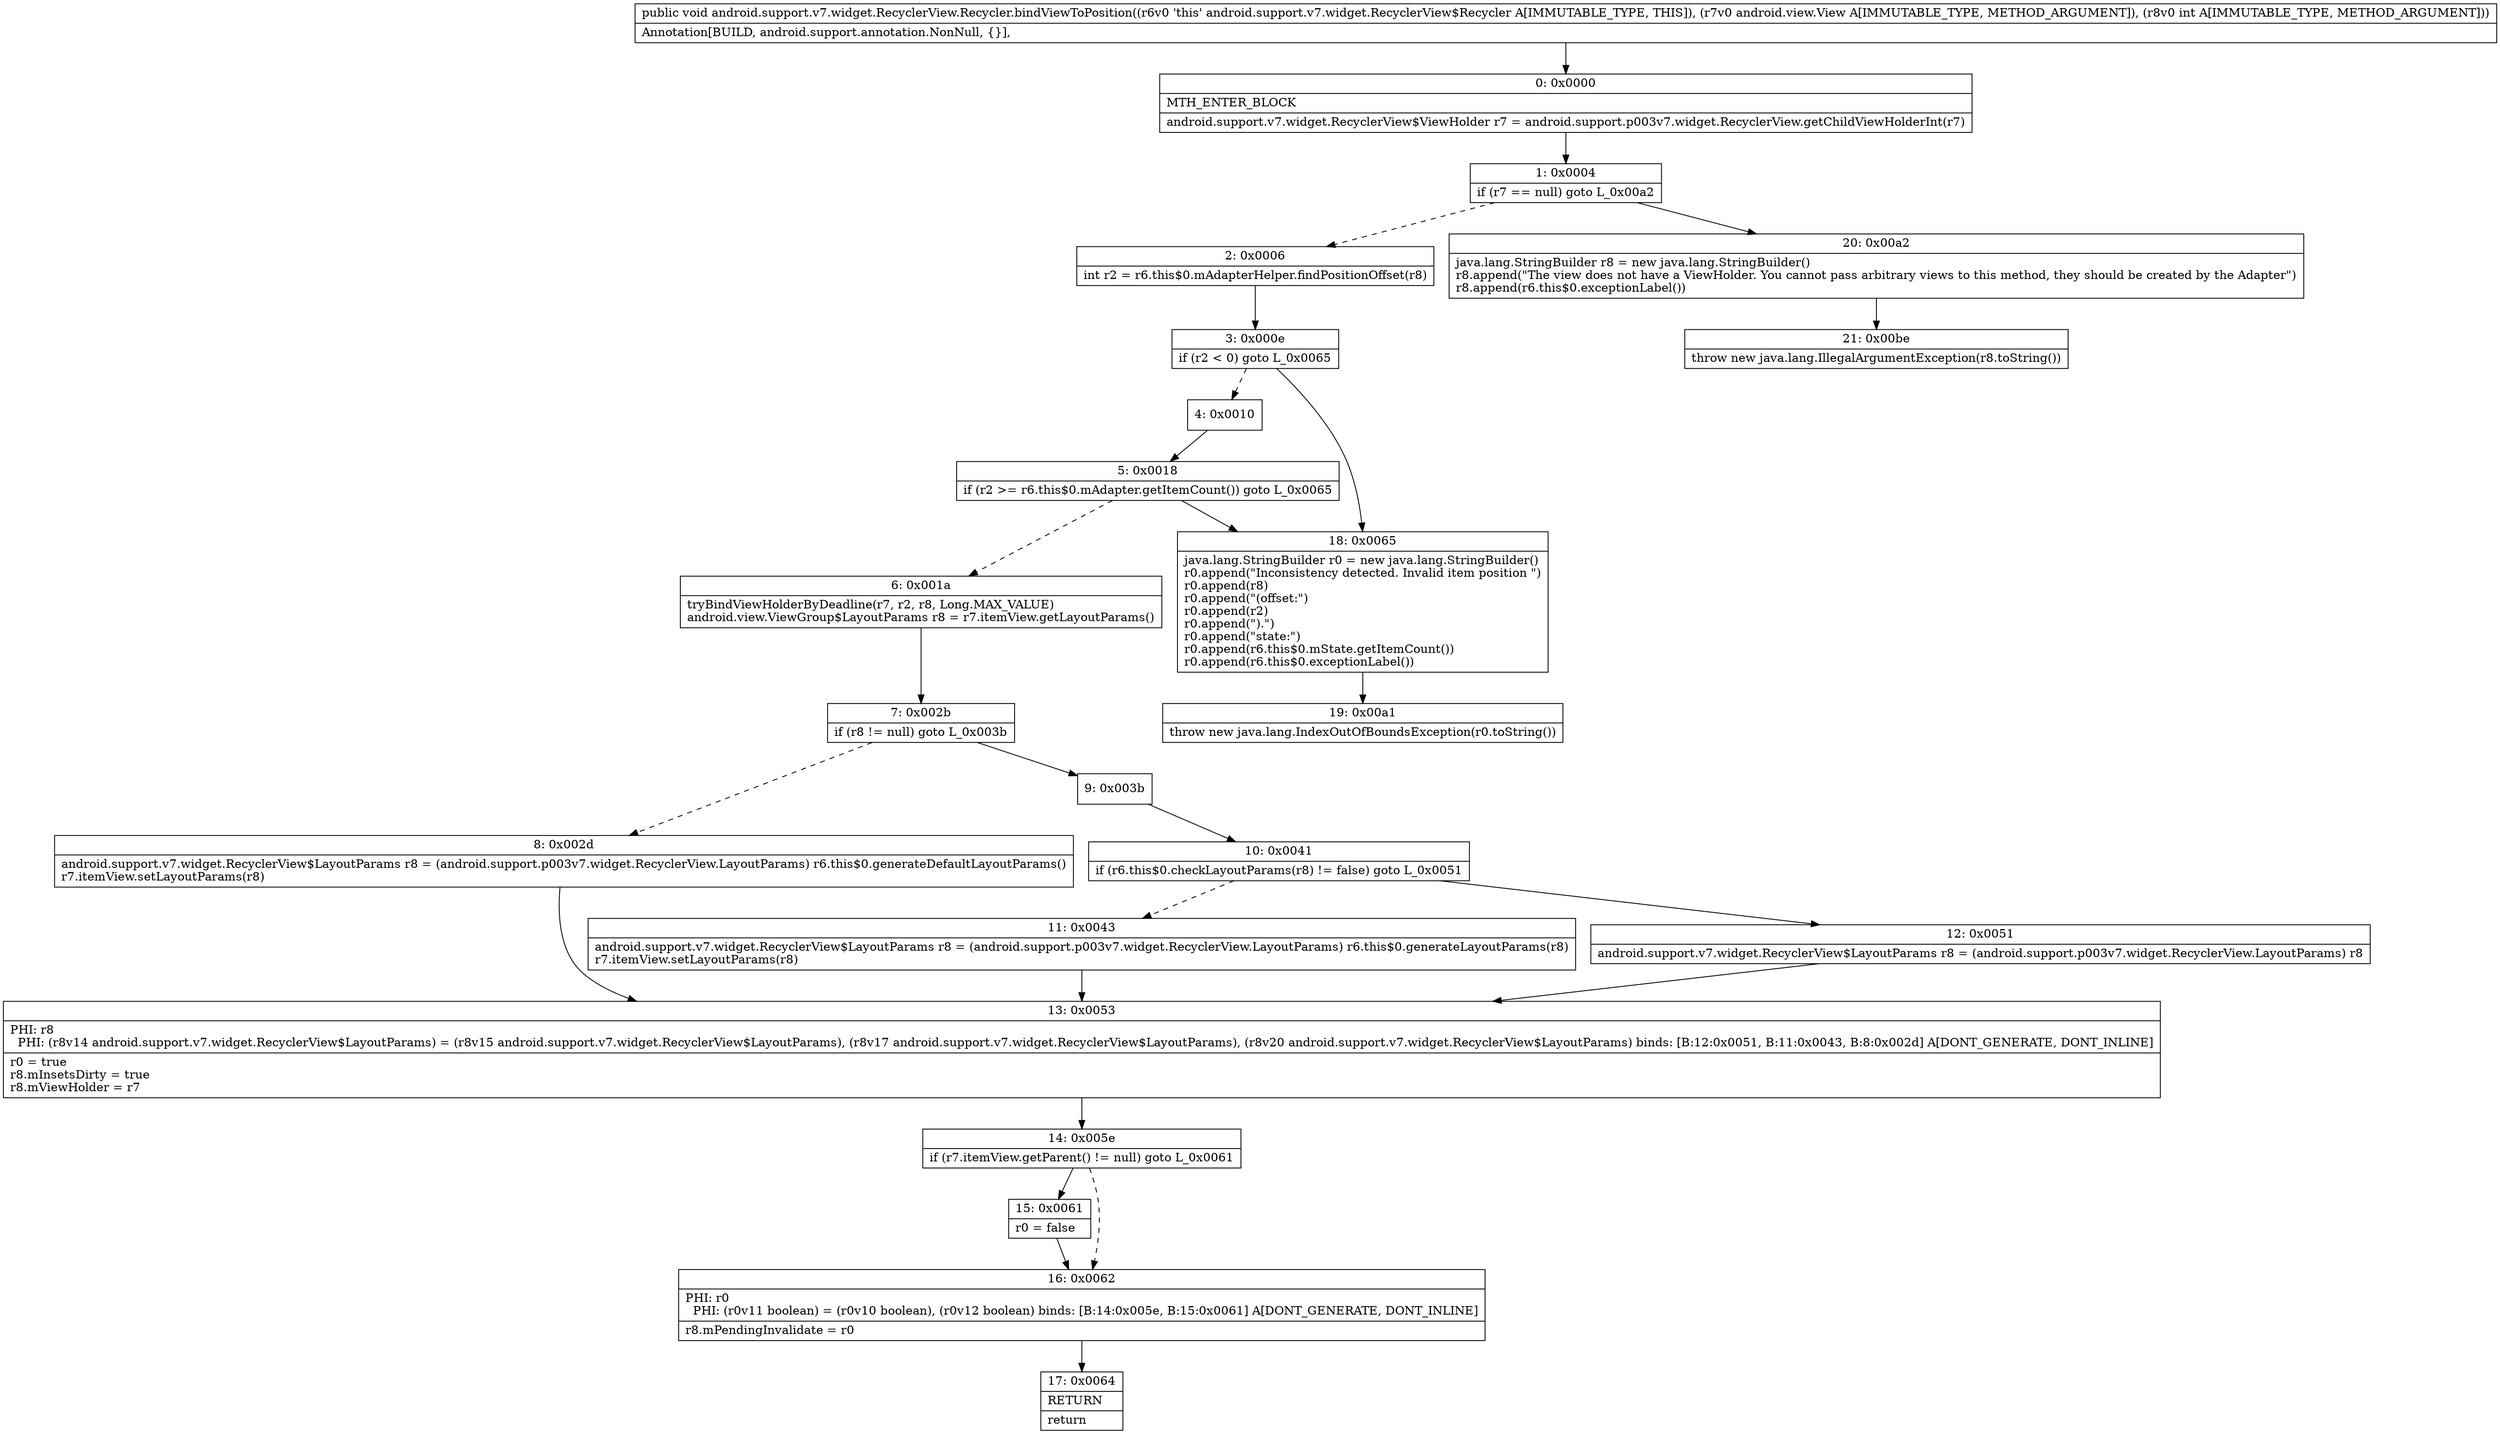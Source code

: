 digraph "CFG forandroid.support.v7.widget.RecyclerView.Recycler.bindViewToPosition(Landroid\/view\/View;I)V" {
Node_0 [shape=record,label="{0\:\ 0x0000|MTH_ENTER_BLOCK\l|android.support.v7.widget.RecyclerView$ViewHolder r7 = android.support.p003v7.widget.RecyclerView.getChildViewHolderInt(r7)\l}"];
Node_1 [shape=record,label="{1\:\ 0x0004|if (r7 == null) goto L_0x00a2\l}"];
Node_2 [shape=record,label="{2\:\ 0x0006|int r2 = r6.this$0.mAdapterHelper.findPositionOffset(r8)\l}"];
Node_3 [shape=record,label="{3\:\ 0x000e|if (r2 \< 0) goto L_0x0065\l}"];
Node_4 [shape=record,label="{4\:\ 0x0010}"];
Node_5 [shape=record,label="{5\:\ 0x0018|if (r2 \>= r6.this$0.mAdapter.getItemCount()) goto L_0x0065\l}"];
Node_6 [shape=record,label="{6\:\ 0x001a|tryBindViewHolderByDeadline(r7, r2, r8, Long.MAX_VALUE)\landroid.view.ViewGroup$LayoutParams r8 = r7.itemView.getLayoutParams()\l}"];
Node_7 [shape=record,label="{7\:\ 0x002b|if (r8 != null) goto L_0x003b\l}"];
Node_8 [shape=record,label="{8\:\ 0x002d|android.support.v7.widget.RecyclerView$LayoutParams r8 = (android.support.p003v7.widget.RecyclerView.LayoutParams) r6.this$0.generateDefaultLayoutParams()\lr7.itemView.setLayoutParams(r8)\l}"];
Node_9 [shape=record,label="{9\:\ 0x003b}"];
Node_10 [shape=record,label="{10\:\ 0x0041|if (r6.this$0.checkLayoutParams(r8) != false) goto L_0x0051\l}"];
Node_11 [shape=record,label="{11\:\ 0x0043|android.support.v7.widget.RecyclerView$LayoutParams r8 = (android.support.p003v7.widget.RecyclerView.LayoutParams) r6.this$0.generateLayoutParams(r8)\lr7.itemView.setLayoutParams(r8)\l}"];
Node_12 [shape=record,label="{12\:\ 0x0051|android.support.v7.widget.RecyclerView$LayoutParams r8 = (android.support.p003v7.widget.RecyclerView.LayoutParams) r8\l}"];
Node_13 [shape=record,label="{13\:\ 0x0053|PHI: r8 \l  PHI: (r8v14 android.support.v7.widget.RecyclerView$LayoutParams) = (r8v15 android.support.v7.widget.RecyclerView$LayoutParams), (r8v17 android.support.v7.widget.RecyclerView$LayoutParams), (r8v20 android.support.v7.widget.RecyclerView$LayoutParams) binds: [B:12:0x0051, B:11:0x0043, B:8:0x002d] A[DONT_GENERATE, DONT_INLINE]\l|r0 = true\lr8.mInsetsDirty = true\lr8.mViewHolder = r7\l}"];
Node_14 [shape=record,label="{14\:\ 0x005e|if (r7.itemView.getParent() != null) goto L_0x0061\l}"];
Node_15 [shape=record,label="{15\:\ 0x0061|r0 = false\l}"];
Node_16 [shape=record,label="{16\:\ 0x0062|PHI: r0 \l  PHI: (r0v11 boolean) = (r0v10 boolean), (r0v12 boolean) binds: [B:14:0x005e, B:15:0x0061] A[DONT_GENERATE, DONT_INLINE]\l|r8.mPendingInvalidate = r0\l}"];
Node_17 [shape=record,label="{17\:\ 0x0064|RETURN\l|return\l}"];
Node_18 [shape=record,label="{18\:\ 0x0065|java.lang.StringBuilder r0 = new java.lang.StringBuilder()\lr0.append(\"Inconsistency detected. Invalid item position \")\lr0.append(r8)\lr0.append(\"(offset:\")\lr0.append(r2)\lr0.append(\").\")\lr0.append(\"state:\")\lr0.append(r6.this$0.mState.getItemCount())\lr0.append(r6.this$0.exceptionLabel())\l}"];
Node_19 [shape=record,label="{19\:\ 0x00a1|throw new java.lang.IndexOutOfBoundsException(r0.toString())\l}"];
Node_20 [shape=record,label="{20\:\ 0x00a2|java.lang.StringBuilder r8 = new java.lang.StringBuilder()\lr8.append(\"The view does not have a ViewHolder. You cannot pass arbitrary views to this method, they should be created by the Adapter\")\lr8.append(r6.this$0.exceptionLabel())\l}"];
Node_21 [shape=record,label="{21\:\ 0x00be|throw new java.lang.IllegalArgumentException(r8.toString())\l}"];
MethodNode[shape=record,label="{public void android.support.v7.widget.RecyclerView.Recycler.bindViewToPosition((r6v0 'this' android.support.v7.widget.RecyclerView$Recycler A[IMMUTABLE_TYPE, THIS]), (r7v0 android.view.View A[IMMUTABLE_TYPE, METHOD_ARGUMENT]), (r8v0 int A[IMMUTABLE_TYPE, METHOD_ARGUMENT]))  | Annotation[BUILD, android.support.annotation.NonNull, \{\}], \l}"];
MethodNode -> Node_0;
Node_0 -> Node_1;
Node_1 -> Node_2[style=dashed];
Node_1 -> Node_20;
Node_2 -> Node_3;
Node_3 -> Node_4[style=dashed];
Node_3 -> Node_18;
Node_4 -> Node_5;
Node_5 -> Node_6[style=dashed];
Node_5 -> Node_18;
Node_6 -> Node_7;
Node_7 -> Node_8[style=dashed];
Node_7 -> Node_9;
Node_8 -> Node_13;
Node_9 -> Node_10;
Node_10 -> Node_11[style=dashed];
Node_10 -> Node_12;
Node_11 -> Node_13;
Node_12 -> Node_13;
Node_13 -> Node_14;
Node_14 -> Node_15;
Node_14 -> Node_16[style=dashed];
Node_15 -> Node_16;
Node_16 -> Node_17;
Node_18 -> Node_19;
Node_20 -> Node_21;
}

